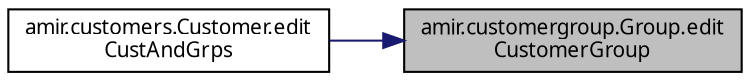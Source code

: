 digraph "amir.customergroup.Group.editCustomerGroup"
{
 // LATEX_PDF_SIZE
  edge [fontname="FreeSans.ttf",fontsize="10",labelfontname="FreeSans.ttf",labelfontsize="10"];
  node [fontname="FreeSans.ttf",fontsize="10",shape=record];
  rankdir="RL";
  Node1 [label="amir.customergroup.Group.edit\lCustomerGroup",height=0.2,width=0.4,color="black", fillcolor="grey75", style="filled", fontcolor="black",tooltip=" "];
  Node1 -> Node2 [dir="back",color="midnightblue",fontsize="10",style="solid",fontname="FreeSans.ttf"];
  Node2 [label="amir.customers.Customer.edit\lCustAndGrps",height=0.2,width=0.4,color="black", fillcolor="white", style="filled",URL="$classamir_1_1customers_1_1_customer.html#a8701f3df2fe337319b0828c474e01184",tooltip=" "];
}

